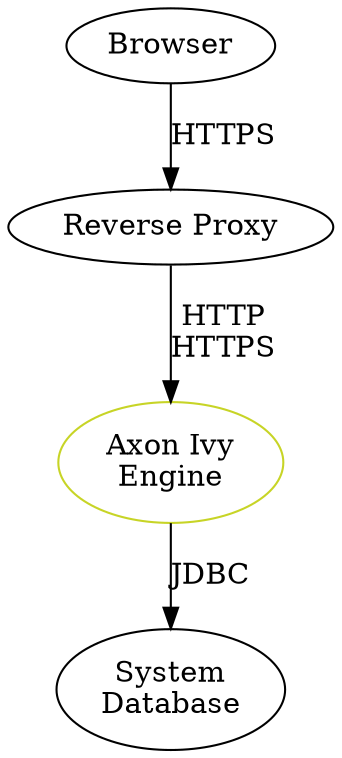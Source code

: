 
digraph overview {  
  browser [label="Browser" pos="0,2.5!" width=1];
  reverseproxy [label="Reverse Proxy" pos="2.25,2.5!" width="1.5"];  
  engine [label="Axon Ivy\nEngine" pos="5.4,2.5!" height=0.8 width=1.5 color="#C7D426" fontcolor="black"];   
  systemdb [label="System\nDatabase" pos="8,2.5!" width=1.5 height=0.8]

  browser -> reverseproxy [label="HTTPS"];
  reverseproxy -> engine [label="HTTP\nHTTPS"];
  engine -> systemdb [label="JDBC"];
}
